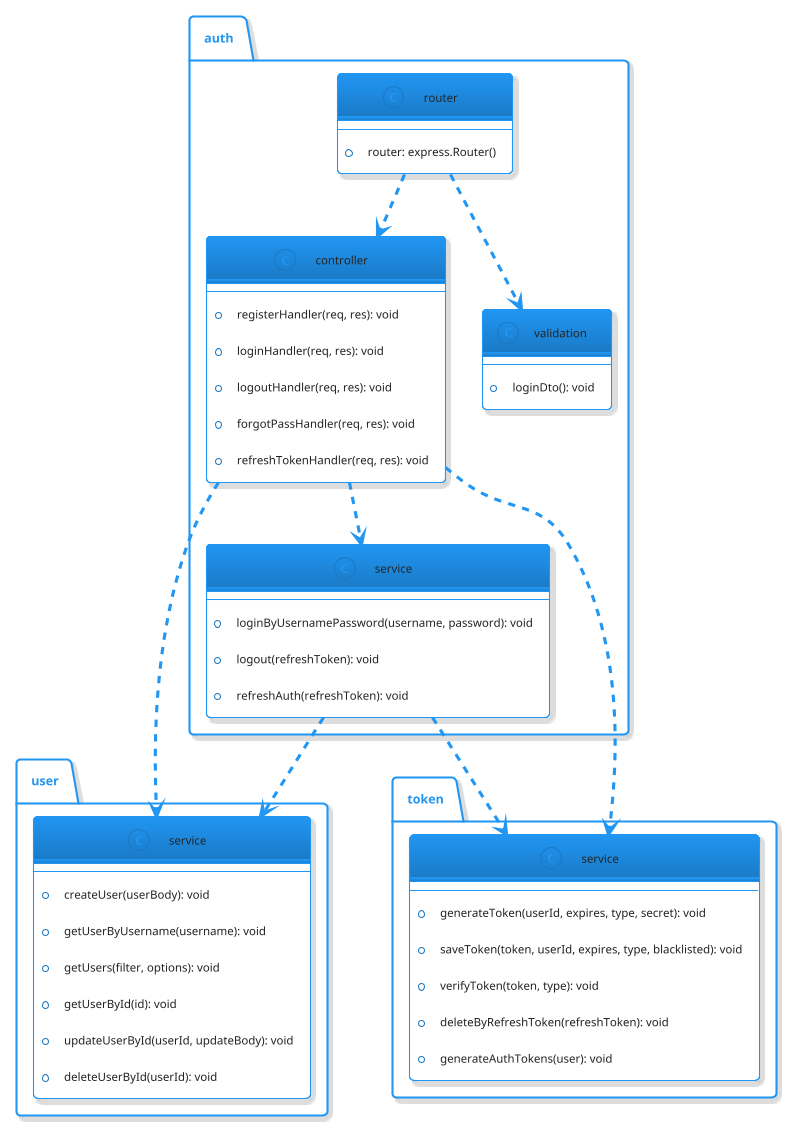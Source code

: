@startuml auth class diagram
!theme materia-outline
class auth.controller{

  + registerHandler(req, res): void
  + loginHandler(req, res): void
  + logoutHandler(req, res): void
  + forgotPassHandler(req, res): void
  + refreshTokenHandler(req, res): void
}

class auth.service{
  + loginByUsernamePassword(username, password): void
  + logout(refreshToken): void
  + refreshAuth(refreshToken): void
}

class auth.router{
  + router: express.Router()
}

class auth.validation{
  + loginDto(): void
}

' class user.controller{
'   + getAllUsersHandler(req, res): void
'   + getUserHandler(req, res): void
'   + updateUserHandler(req, res): void
'   + deleteUserHandler(req, res): void
' }

' class user.router{
'   + router: express.Router()
' }

class user.service{
  + createUser(userBody): void
  + getUserByUsername(username): void
  + getUsers(filter, options): void
  + getUserById(id): void
  + updateUserById(userId, updateBody): void
  + deleteUserById(userId): void
}

class token.service{
  + generateToken(userId, expires, type, secret): void
  + saveToken(token, userId, expires, type, blacklisted): void
  + verifyToken(token, type): void
  + deleteByRefreshToken(refreshToken): void
  + generateAuthTokens(user): void
}

auth.router ..> auth.validation
auth.controller ..> auth.service
auth.router ..>	 auth.controller
auth.service ..> user.service
auth.service ..> token.service
auth.controller ..> user.service
auth.controller ..> token.service
@enduml